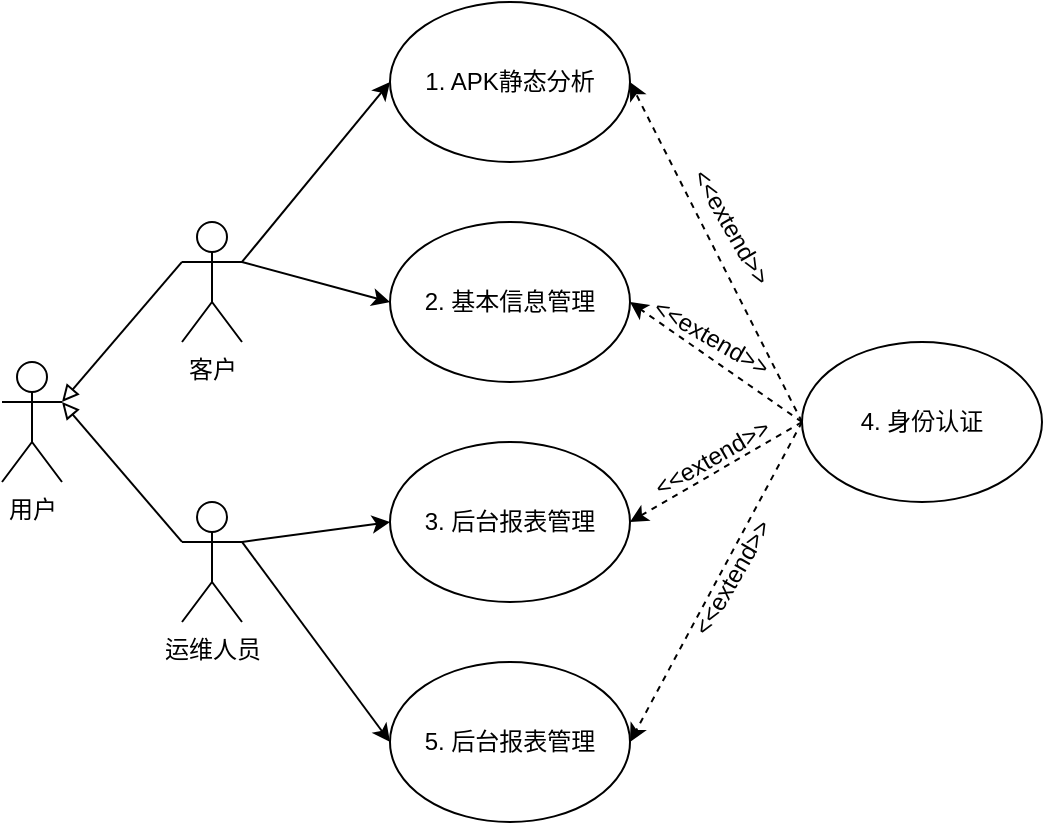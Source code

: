 <mxfile version="23.1.8" type="github">
  <diagram name="第 1 页" id="fX7eo4I7FUO_w7fjt9YY">
    <mxGraphModel dx="1050" dy="574" grid="1" gridSize="10" guides="1" tooltips="1" connect="1" arrows="1" fold="1" page="1" pageScale="1" pageWidth="827" pageHeight="1169" math="0" shadow="0">
      <root>
        <mxCell id="0" />
        <mxCell id="1" parent="0" />
        <mxCell id="NiZo0l6nzHmo3PtQeFX--1" value="用户" style="shape=umlActor;verticalLabelPosition=bottom;verticalAlign=top;html=1;outlineConnect=0;" parent="1" vertex="1">
          <mxGeometry x="160" y="270" width="30" height="60" as="geometry" />
        </mxCell>
        <mxCell id="NiZo0l6nzHmo3PtQeFX--10" style="rounded=0;orthogonalLoop=1;jettySize=auto;html=1;exitX=1;exitY=0.333;exitDx=0;exitDy=0;exitPerimeter=0;entryX=0;entryY=0.5;entryDx=0;entryDy=0;" parent="1" source="NiZo0l6nzHmo3PtQeFX--2" target="NiZo0l6nzHmo3PtQeFX--6" edge="1">
          <mxGeometry relative="1" as="geometry" />
        </mxCell>
        <mxCell id="NiZo0l6nzHmo3PtQeFX--11" style="rounded=0;orthogonalLoop=1;jettySize=auto;html=1;exitX=1;exitY=0.333;exitDx=0;exitDy=0;exitPerimeter=0;entryX=0;entryY=0.5;entryDx=0;entryDy=0;" parent="1" source="NiZo0l6nzHmo3PtQeFX--2" target="NiZo0l6nzHmo3PtQeFX--7" edge="1">
          <mxGeometry relative="1" as="geometry" />
        </mxCell>
        <mxCell id="NiZo0l6nzHmo3PtQeFX--2" value="客户" style="shape=umlActor;verticalLabelPosition=bottom;verticalAlign=top;html=1;outlineConnect=0;" parent="1" vertex="1">
          <mxGeometry x="250" y="200" width="30" height="60" as="geometry" />
        </mxCell>
        <mxCell id="NiZo0l6nzHmo3PtQeFX--5" style="rounded=0;orthogonalLoop=1;jettySize=auto;html=1;exitX=0;exitY=0.333;exitDx=0;exitDy=0;exitPerimeter=0;endArrow=block;endFill=0;" parent="1" source="NiZo0l6nzHmo3PtQeFX--3" edge="1">
          <mxGeometry relative="1" as="geometry">
            <mxPoint x="190" y="290" as="targetPoint" />
          </mxGeometry>
        </mxCell>
        <mxCell id="NiZo0l6nzHmo3PtQeFX--12" style="rounded=0;orthogonalLoop=1;jettySize=auto;html=1;exitX=1;exitY=0.333;exitDx=0;exitDy=0;exitPerimeter=0;entryX=0;entryY=0.5;entryDx=0;entryDy=0;" parent="1" source="NiZo0l6nzHmo3PtQeFX--3" target="NiZo0l6nzHmo3PtQeFX--9" edge="1">
          <mxGeometry relative="1" as="geometry" />
        </mxCell>
        <mxCell id="rBvy7czmORZkY9Wuotga-2" style="rounded=0;orthogonalLoop=1;jettySize=auto;html=1;exitX=1;exitY=0.333;exitDx=0;exitDy=0;exitPerimeter=0;entryX=0;entryY=0.5;entryDx=0;entryDy=0;" edge="1" parent="1" source="NiZo0l6nzHmo3PtQeFX--3" target="rBvy7czmORZkY9Wuotga-1">
          <mxGeometry relative="1" as="geometry" />
        </mxCell>
        <mxCell id="NiZo0l6nzHmo3PtQeFX--3" value="运维人员" style="shape=umlActor;verticalLabelPosition=bottom;verticalAlign=top;html=1;outlineConnect=0;" parent="1" vertex="1">
          <mxGeometry x="250" y="340" width="30" height="60" as="geometry" />
        </mxCell>
        <mxCell id="NiZo0l6nzHmo3PtQeFX--4" style="rounded=0;orthogonalLoop=1;jettySize=auto;html=1;exitX=0;exitY=0.333;exitDx=0;exitDy=0;exitPerimeter=0;entryX=1;entryY=0.333;entryDx=0;entryDy=0;entryPerimeter=0;endArrow=block;endFill=0;" parent="1" source="NiZo0l6nzHmo3PtQeFX--2" target="NiZo0l6nzHmo3PtQeFX--1" edge="1">
          <mxGeometry relative="1" as="geometry" />
        </mxCell>
        <mxCell id="NiZo0l6nzHmo3PtQeFX--6" value="1. APK静态分析" style="ellipse;whiteSpace=wrap;html=1;" parent="1" vertex="1">
          <mxGeometry x="354" y="90" width="120" height="80" as="geometry" />
        </mxCell>
        <mxCell id="NiZo0l6nzHmo3PtQeFX--7" value="2. 基本信息管理" style="ellipse;whiteSpace=wrap;html=1;" parent="1" vertex="1">
          <mxGeometry x="354" y="200" width="120" height="80" as="geometry" />
        </mxCell>
        <mxCell id="NiZo0l6nzHmo3PtQeFX--13" style="rounded=0;orthogonalLoop=1;jettySize=auto;html=1;exitX=0;exitY=0.5;exitDx=0;exitDy=0;entryX=1;entryY=0.5;entryDx=0;entryDy=0;dashed=1;" parent="1" source="NiZo0l6nzHmo3PtQeFX--8" target="NiZo0l6nzHmo3PtQeFX--6" edge="1">
          <mxGeometry relative="1" as="geometry" />
        </mxCell>
        <mxCell id="NiZo0l6nzHmo3PtQeFX--14" style="rounded=0;orthogonalLoop=1;jettySize=auto;html=1;exitX=0;exitY=0.5;exitDx=0;exitDy=0;entryX=1;entryY=0.5;entryDx=0;entryDy=0;dashed=1;" parent="1" source="NiZo0l6nzHmo3PtQeFX--8" target="NiZo0l6nzHmo3PtQeFX--7" edge="1">
          <mxGeometry relative="1" as="geometry" />
        </mxCell>
        <mxCell id="NiZo0l6nzHmo3PtQeFX--15" style="rounded=0;orthogonalLoop=1;jettySize=auto;html=1;exitX=0;exitY=0.5;exitDx=0;exitDy=0;entryX=1;entryY=0.5;entryDx=0;entryDy=0;dashed=1;" parent="1" source="NiZo0l6nzHmo3PtQeFX--8" target="NiZo0l6nzHmo3PtQeFX--9" edge="1">
          <mxGeometry relative="1" as="geometry" />
        </mxCell>
        <mxCell id="rBvy7czmORZkY9Wuotga-3" style="rounded=0;orthogonalLoop=1;jettySize=auto;html=1;exitX=0;exitY=0.5;exitDx=0;exitDy=0;entryX=1;entryY=0.5;entryDx=0;entryDy=0;dashed=1;" edge="1" parent="1" source="NiZo0l6nzHmo3PtQeFX--8" target="rBvy7czmORZkY9Wuotga-1">
          <mxGeometry relative="1" as="geometry" />
        </mxCell>
        <mxCell id="NiZo0l6nzHmo3PtQeFX--8" value="4. 身份认证" style="ellipse;whiteSpace=wrap;html=1;" parent="1" vertex="1">
          <mxGeometry x="560" y="260" width="120" height="80" as="geometry" />
        </mxCell>
        <mxCell id="NiZo0l6nzHmo3PtQeFX--9" value="3. 后台报表管理" style="ellipse;whiteSpace=wrap;html=1;" parent="1" vertex="1">
          <mxGeometry x="354" y="310" width="120" height="80" as="geometry" />
        </mxCell>
        <mxCell id="NiZo0l6nzHmo3PtQeFX--16" value="&amp;lt;&amp;lt;extend&amp;gt;&amp;gt;" style="text;html=1;strokeColor=none;fillColor=none;align=center;verticalAlign=middle;whiteSpace=wrap;rounded=0;rotation=60;" parent="1" vertex="1">
          <mxGeometry x="490" y="190" width="70" height="25" as="geometry" />
        </mxCell>
        <mxCell id="NiZo0l6nzHmo3PtQeFX--17" value="&amp;lt;&amp;lt;extend&amp;gt;&amp;gt;" style="text;html=1;strokeColor=none;fillColor=none;align=center;verticalAlign=middle;whiteSpace=wrap;rounded=0;rotation=30;" parent="1" vertex="1">
          <mxGeometry x="480" y="245" width="70" height="25" as="geometry" />
        </mxCell>
        <mxCell id="NiZo0l6nzHmo3PtQeFX--19" value="&amp;lt;&amp;lt;extend&amp;gt;&amp;gt;" style="text;html=1;strokeColor=none;fillColor=none;align=center;verticalAlign=middle;whiteSpace=wrap;rounded=0;rotation=-30;" parent="1" vertex="1">
          <mxGeometry x="480" y="305" width="70" height="25" as="geometry" />
        </mxCell>
        <mxCell id="rBvy7czmORZkY9Wuotga-1" value="5. 后台报表管理" style="ellipse;whiteSpace=wrap;html=1;" vertex="1" parent="1">
          <mxGeometry x="354" y="420" width="120" height="80" as="geometry" />
        </mxCell>
        <mxCell id="rBvy7czmORZkY9Wuotga-4" value="&amp;lt;&amp;lt;extend&amp;gt;&amp;gt;" style="text;html=1;strokeColor=none;fillColor=none;align=center;verticalAlign=middle;whiteSpace=wrap;rounded=0;rotation=-60;" vertex="1" parent="1">
          <mxGeometry x="490" y="365" width="70" height="25" as="geometry" />
        </mxCell>
      </root>
    </mxGraphModel>
  </diagram>
</mxfile>
